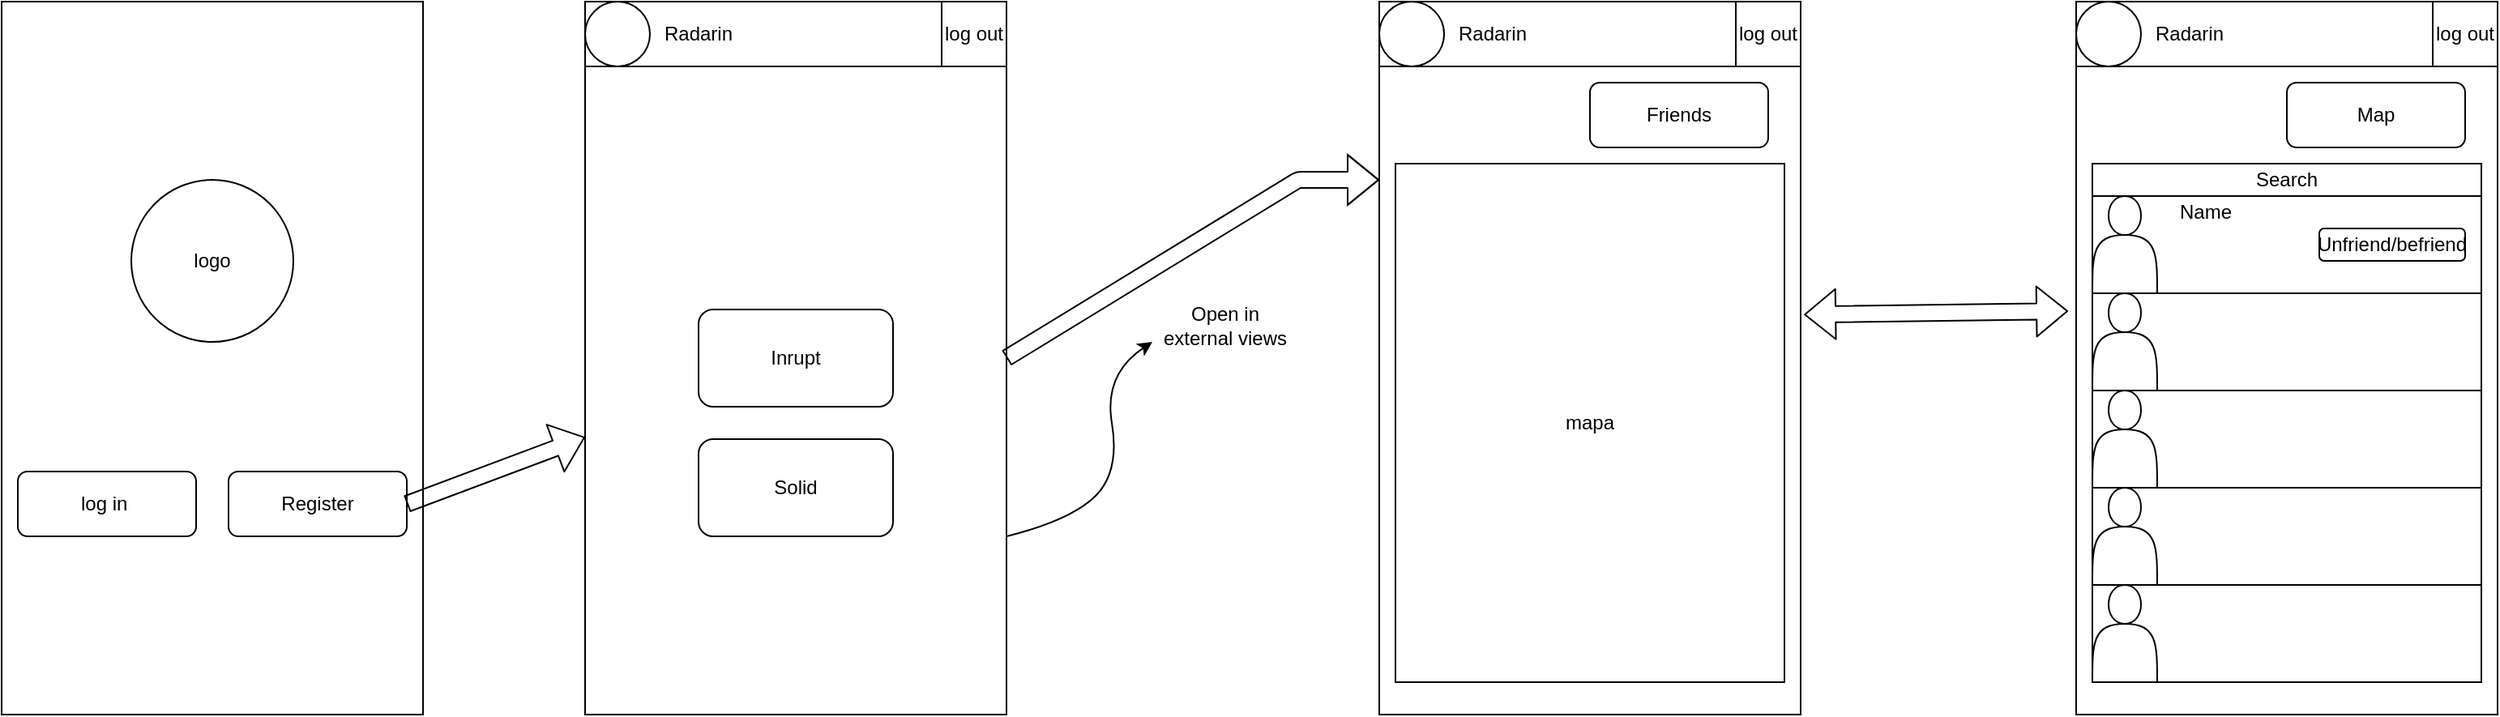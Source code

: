 <mxfile version="14.4.3" type="device"><diagram id="H6-5gN0SInA0lf7Tl1td" name="Página-1"><mxGraphModel dx="1422" dy="822" grid="1" gridSize="10" guides="1" tooltips="1" connect="1" arrows="1" fold="1" page="1" pageScale="1" pageWidth="827" pageHeight="1169" math="0" shadow="0"><root><mxCell id="0"/><mxCell id="1" parent="0"/><mxCell id="iPG7Yrhe_VXb9y_oIE3C-1" value="" style="rounded=0;whiteSpace=wrap;html=1;" vertex="1" parent="1"><mxGeometry x="40" y="40" width="260" height="440" as="geometry"/></mxCell><mxCell id="iPG7Yrhe_VXb9y_oIE3C-2" value="logo" style="ellipse;whiteSpace=wrap;html=1;aspect=fixed;" vertex="1" parent="1"><mxGeometry x="120" y="150" width="100" height="100" as="geometry"/></mxCell><mxCell id="iPG7Yrhe_VXb9y_oIE3C-3" value="log in&amp;nbsp;" style="rounded=1;whiteSpace=wrap;html=1;" vertex="1" parent="1"><mxGeometry x="50" y="330" width="110" height="40" as="geometry"/></mxCell><mxCell id="iPG7Yrhe_VXb9y_oIE3C-4" value="" style="rounded=0;whiteSpace=wrap;html=1;" vertex="1" parent="1"><mxGeometry x="400" y="40" width="260" height="440" as="geometry"/></mxCell><mxCell id="iPG7Yrhe_VXb9y_oIE3C-5" value="" style="rounded=0;whiteSpace=wrap;html=1;" vertex="1" parent="1"><mxGeometry x="400" y="40" width="260" height="40" as="geometry"/></mxCell><mxCell id="iPG7Yrhe_VXb9y_oIE3C-6" value="log out" style="rounded=0;whiteSpace=wrap;html=1;" vertex="1" parent="1"><mxGeometry x="620" y="40" width="40" height="40" as="geometry"/></mxCell><mxCell id="iPG7Yrhe_VXb9y_oIE3C-7" value="" style="ellipse;whiteSpace=wrap;html=1;aspect=fixed;" vertex="1" parent="1"><mxGeometry x="400" y="40" width="40" height="40" as="geometry"/></mxCell><mxCell id="iPG7Yrhe_VXb9y_oIE3C-8" value="Radarin" style="text;html=1;strokeColor=none;fillColor=none;align=center;verticalAlign=middle;whiteSpace=wrap;rounded=0;" vertex="1" parent="1"><mxGeometry x="450" y="50" width="40" height="20" as="geometry"/></mxCell><mxCell id="iPG7Yrhe_VXb9y_oIE3C-9" value="Register" style="rounded=1;whiteSpace=wrap;html=1;" vertex="1" parent="1"><mxGeometry x="180" y="330" width="110" height="40" as="geometry"/></mxCell><mxCell id="iPG7Yrhe_VXb9y_oIE3C-10" value="Inrupt" style="rounded=1;whiteSpace=wrap;html=1;" vertex="1" parent="1"><mxGeometry x="470" y="230" width="120" height="60" as="geometry"/></mxCell><mxCell id="iPG7Yrhe_VXb9y_oIE3C-11" value="Solid" style="rounded=1;whiteSpace=wrap;html=1;" vertex="1" parent="1"><mxGeometry x="470" y="310" width="120" height="60" as="geometry"/></mxCell><mxCell id="iPG7Yrhe_VXb9y_oIE3C-12" value="" style="shape=flexArrow;endArrow=classic;html=1;exitX=1;exitY=0.5;exitDx=0;exitDy=0;" edge="1" parent="1" source="iPG7Yrhe_VXb9y_oIE3C-9" target="iPG7Yrhe_VXb9y_oIE3C-4"><mxGeometry width="50" height="50" relative="1" as="geometry"><mxPoint x="590" y="440" as="sourcePoint"/><mxPoint x="640" y="390" as="targetPoint"/></mxGeometry></mxCell><mxCell id="iPG7Yrhe_VXb9y_oIE3C-13" value="Open in external views" style="text;html=1;strokeColor=none;fillColor=none;align=center;verticalAlign=middle;whiteSpace=wrap;rounded=0;" vertex="1" parent="1"><mxGeometry x="750" y="230" width="90" height="20" as="geometry"/></mxCell><mxCell id="iPG7Yrhe_VXb9y_oIE3C-14" value="" style="curved=1;endArrow=classic;html=1;entryX=0;entryY=1;entryDx=0;entryDy=0;exitX=1;exitY=0.75;exitDx=0;exitDy=0;" edge="1" parent="1" source="iPG7Yrhe_VXb9y_oIE3C-4" target="iPG7Yrhe_VXb9y_oIE3C-13"><mxGeometry width="50" height="50" relative="1" as="geometry"><mxPoint x="590" y="420" as="sourcePoint"/><mxPoint x="640" y="370" as="targetPoint"/><Array as="points"><mxPoint x="700" y="360"/><mxPoint x="730" y="330"/><mxPoint x="720" y="270"/></Array></mxGeometry></mxCell><mxCell id="iPG7Yrhe_VXb9y_oIE3C-23" value="" style="rounded=0;whiteSpace=wrap;html=1;" vertex="1" parent="1"><mxGeometry x="890" y="40" width="260" height="440" as="geometry"/></mxCell><mxCell id="iPG7Yrhe_VXb9y_oIE3C-24" value="" style="rounded=0;whiteSpace=wrap;html=1;" vertex="1" parent="1"><mxGeometry x="890" y="40" width="260" height="40" as="geometry"/></mxCell><mxCell id="iPG7Yrhe_VXb9y_oIE3C-25" value="log out" style="rounded=0;whiteSpace=wrap;html=1;" vertex="1" parent="1"><mxGeometry x="1110" y="40" width="40" height="40" as="geometry"/></mxCell><mxCell id="iPG7Yrhe_VXb9y_oIE3C-26" value="" style="ellipse;whiteSpace=wrap;html=1;aspect=fixed;" vertex="1" parent="1"><mxGeometry x="890" y="40" width="40" height="40" as="geometry"/></mxCell><mxCell id="iPG7Yrhe_VXb9y_oIE3C-27" value="Radarin" style="text;html=1;strokeColor=none;fillColor=none;align=center;verticalAlign=middle;whiteSpace=wrap;rounded=0;" vertex="1" parent="1"><mxGeometry x="940" y="50" width="40" height="20" as="geometry"/></mxCell><mxCell id="iPG7Yrhe_VXb9y_oIE3C-28" value="" style="shape=flexArrow;endArrow=classic;html=1;entryX=0;entryY=0.25;entryDx=0;entryDy=0;exitX=1;exitY=0.5;exitDx=0;exitDy=0;" edge="1" parent="1" source="iPG7Yrhe_VXb9y_oIE3C-4" target="iPG7Yrhe_VXb9y_oIE3C-23"><mxGeometry width="50" height="50" relative="1" as="geometry"><mxPoint x="590" y="320" as="sourcePoint"/><mxPoint x="640" y="270" as="targetPoint"/><Array as="points"><mxPoint x="840" y="150"/></Array></mxGeometry></mxCell><mxCell id="iPG7Yrhe_VXb9y_oIE3C-30" value="mapa" style="rounded=0;whiteSpace=wrap;html=1;" vertex="1" parent="1"><mxGeometry x="900" y="140" width="240" height="320" as="geometry"/></mxCell><mxCell id="iPG7Yrhe_VXb9y_oIE3C-31" value="Friends" style="rounded=1;whiteSpace=wrap;html=1;" vertex="1" parent="1"><mxGeometry x="1020" y="90" width="110" height="40" as="geometry"/></mxCell><mxCell id="iPG7Yrhe_VXb9y_oIE3C-32" value="" style="rounded=0;whiteSpace=wrap;html=1;" vertex="1" parent="1"><mxGeometry x="1320" y="40" width="260" height="440" as="geometry"/></mxCell><mxCell id="iPG7Yrhe_VXb9y_oIE3C-33" value="" style="rounded=0;whiteSpace=wrap;html=1;" vertex="1" parent="1"><mxGeometry x="1320" y="40" width="260" height="40" as="geometry"/></mxCell><mxCell id="iPG7Yrhe_VXb9y_oIE3C-34" value="log out" style="rounded=0;whiteSpace=wrap;html=1;" vertex="1" parent="1"><mxGeometry x="1540" y="40" width="40" height="40" as="geometry"/></mxCell><mxCell id="iPG7Yrhe_VXb9y_oIE3C-35" value="" style="ellipse;whiteSpace=wrap;html=1;aspect=fixed;" vertex="1" parent="1"><mxGeometry x="1320" y="40" width="40" height="40" as="geometry"/></mxCell><mxCell id="iPG7Yrhe_VXb9y_oIE3C-36" value="Radarin" style="text;html=1;strokeColor=none;fillColor=none;align=center;verticalAlign=middle;whiteSpace=wrap;rounded=0;" vertex="1" parent="1"><mxGeometry x="1370" y="50" width="40" height="20" as="geometry"/></mxCell><mxCell id="iPG7Yrhe_VXb9y_oIE3C-37" value="" style="rounded=0;whiteSpace=wrap;html=1;" vertex="1" parent="1"><mxGeometry x="1330" y="140" width="240" height="320" as="geometry"/></mxCell><mxCell id="iPG7Yrhe_VXb9y_oIE3C-38" value="Map" style="rounded=1;whiteSpace=wrap;html=1;" vertex="1" parent="1"><mxGeometry x="1450" y="90" width="110" height="40" as="geometry"/></mxCell><mxCell id="iPG7Yrhe_VXb9y_oIE3C-39" value="" style="rounded=0;whiteSpace=wrap;html=1;" vertex="1" parent="1"><mxGeometry x="1330" y="160" width="240" height="60" as="geometry"/></mxCell><mxCell id="iPG7Yrhe_VXb9y_oIE3C-40" value="Search" style="rounded=0;whiteSpace=wrap;html=1;" vertex="1" parent="1"><mxGeometry x="1330" y="140" width="240" height="20" as="geometry"/></mxCell><mxCell id="iPG7Yrhe_VXb9y_oIE3C-41" value="" style="rounded=0;whiteSpace=wrap;html=1;" vertex="1" parent="1"><mxGeometry x="1330" y="340" width="240" height="60" as="geometry"/></mxCell><mxCell id="iPG7Yrhe_VXb9y_oIE3C-42" value="" style="rounded=0;whiteSpace=wrap;html=1;" vertex="1" parent="1"><mxGeometry x="1330" y="280" width="240" height="60" as="geometry"/></mxCell><mxCell id="iPG7Yrhe_VXb9y_oIE3C-43" value="" style="rounded=0;whiteSpace=wrap;html=1;" vertex="1" parent="1"><mxGeometry x="1330" y="220" width="240" height="60" as="geometry"/></mxCell><mxCell id="iPG7Yrhe_VXb9y_oIE3C-45" value="" style="rounded=0;whiteSpace=wrap;html=1;" vertex="1" parent="1"><mxGeometry x="1330" y="400" width="240" height="60" as="geometry"/></mxCell><mxCell id="iPG7Yrhe_VXb9y_oIE3C-46" value="" style="shape=actor;whiteSpace=wrap;html=1;" vertex="1" parent="1"><mxGeometry x="1330" y="160" width="40" height="60" as="geometry"/></mxCell><mxCell id="iPG7Yrhe_VXb9y_oIE3C-47" value="" style="shape=actor;whiteSpace=wrap;html=1;" vertex="1" parent="1"><mxGeometry x="1330" y="220" width="40" height="60" as="geometry"/></mxCell><mxCell id="iPG7Yrhe_VXb9y_oIE3C-48" value="" style="shape=actor;whiteSpace=wrap;html=1;" vertex="1" parent="1"><mxGeometry x="1330" y="280" width="40" height="60" as="geometry"/></mxCell><mxCell id="iPG7Yrhe_VXb9y_oIE3C-49" value="" style="shape=actor;whiteSpace=wrap;html=1;" vertex="1" parent="1"><mxGeometry x="1330" y="340" width="40" height="60" as="geometry"/></mxCell><mxCell id="iPG7Yrhe_VXb9y_oIE3C-50" value="" style="shape=actor;whiteSpace=wrap;html=1;" vertex="1" parent="1"><mxGeometry x="1330" y="400" width="40" height="60" as="geometry"/></mxCell><mxCell id="iPG7Yrhe_VXb9y_oIE3C-51" value="Name" style="text;html=1;strokeColor=none;fillColor=none;align=center;verticalAlign=middle;whiteSpace=wrap;rounded=0;" vertex="1" parent="1"><mxGeometry x="1380" y="160" width="40" height="20" as="geometry"/></mxCell><mxCell id="iPG7Yrhe_VXb9y_oIE3C-52" value="Unfriend/befriend" style="rounded=1;whiteSpace=wrap;html=1;" vertex="1" parent="1"><mxGeometry x="1470" y="180" width="90" height="20" as="geometry"/></mxCell><mxCell id="iPG7Yrhe_VXb9y_oIE3C-53" value="" style="shape=flexArrow;endArrow=classic;startArrow=classic;html=1;entryX=-0.019;entryY=0.434;entryDx=0;entryDy=0;entryPerimeter=0;exitX=1.008;exitY=0.439;exitDx=0;exitDy=0;exitPerimeter=0;" edge="1" parent="1" source="iPG7Yrhe_VXb9y_oIE3C-23" target="iPG7Yrhe_VXb9y_oIE3C-32"><mxGeometry width="50" height="50" relative="1" as="geometry"><mxPoint x="910" y="320" as="sourcePoint"/><mxPoint x="960" y="270" as="targetPoint"/></mxGeometry></mxCell></root></mxGraphModel></diagram></mxfile>